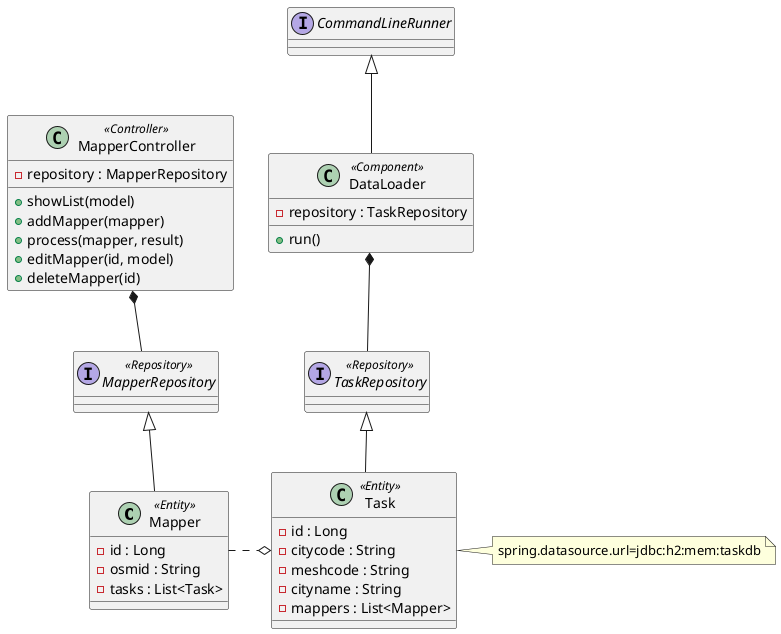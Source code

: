 @startuml
class Mapper <<Entity>> {
  - id : Long
  - osmid : String
  - tasks : List<Task>
}

class Task <<Entity>> {
  - id : Long
  - citycode : String
  - meshcode : String
  - cityname : String
  - mappers : List<Mapper>
}
note right : spring.datasource.url=jdbc:h2:mem:taskdb

interface TaskRepository <<Repository>> {
}

interface MapperRepository <<Repository>> {
}

class MapperController <<Controller>> {
  - repository : MapperRepository
  + showList(model)
  + addMapper(mapper)
  + process(mapper, result)
  + editMapper(id, model)
  + deleteMapper(id)
}

interface CommandLineRunner

class DataLoader <<Component>> {
  - repository : TaskRepository
  + run()
}

TaskRepository <|-- Task
DataLoader *-- TaskRepository
CommandLineRunner <|-- DataLoader

Mapper .o Task
MapperRepository <|-- Mapper
MapperController *-- MapperRepository
@enduml

